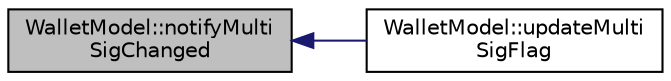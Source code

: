 digraph "WalletModel::notifyMultiSigChanged"
{
  edge [fontname="Helvetica",fontsize="10",labelfontname="Helvetica",labelfontsize="10"];
  node [fontname="Helvetica",fontsize="10",shape=record];
  rankdir="LR";
  Node1076 [label="WalletModel::notifyMulti\lSigChanged",height=0.2,width=0.4,color="black", fillcolor="grey75", style="filled", fontcolor="black"];
  Node1076 -> Node1077 [dir="back",color="midnightblue",fontsize="10",style="solid",fontname="Helvetica"];
  Node1077 [label="WalletModel::updateMulti\lSigFlag",height=0.2,width=0.4,color="black", fillcolor="white", style="filled",URL="$class_wallet_model.html#a6082bb403560a4bfb88d3a42e7132ab4"];
}
